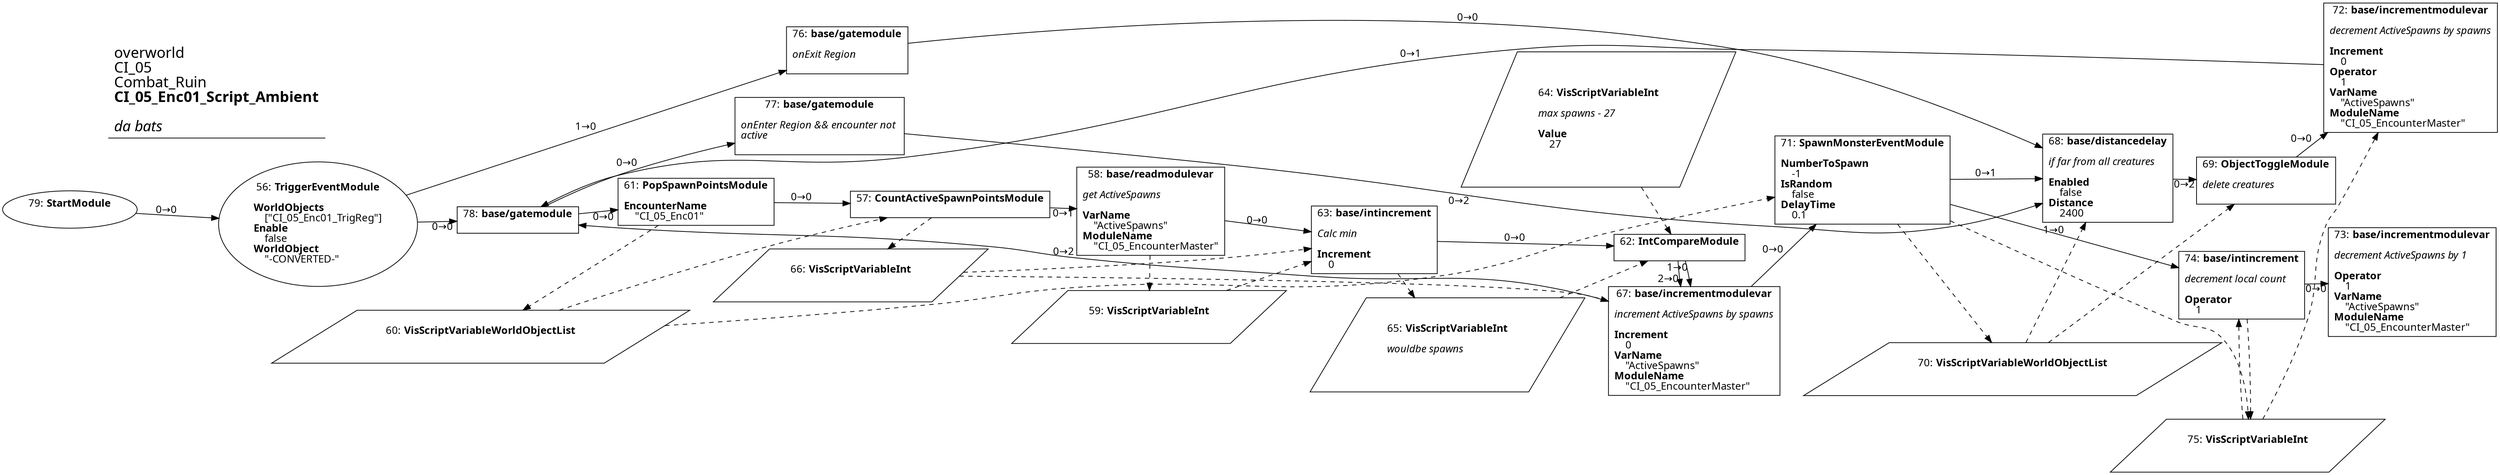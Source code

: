 digraph {
    layout = fdp;
    overlap = prism;
    sep = "+16";
    splines = spline;

    node [ shape = box ];

    graph [ fontname = "Segoe UI" ];
    node [ fontname = "Segoe UI" ];
    edge [ fontname = "Segoe UI" ];

    56 [ label = <56: <b>TriggerEventModule</b><br/><br/><b>WorldObjects</b><br align="left"/>    [&quot;CI_05_Enc01_TrigReg&quot;]<br align="left"/><b>Enable</b><br align="left"/>    false<br align="left"/><b>WorldObject</b><br align="left"/>    &quot;-CONVERTED-&quot;<br align="left"/>> ];
    56 [ shape = oval ]
    56 [ pos = "-0.503,-1.886!" ];
    56 -> 78 [ label = "0→0" ];
    56 -> 76 [ label = "1→0" ];

    57 [ label = <57: <b>CountActiveSpawnPointsModule</b><br/><br/>> ];
    57 [ pos = "0.171,-1.8850001!" ];
    57 -> 58 [ label = "0→1" ];
    60 -> 57 [ style = dashed ];
    57 -> 66 [ style = dashed ];

    58 [ label = <58: <b>base/readmodulevar</b><br/><br/><i>get ActiveSpawns<br align="left"/></i><br align="left"/><b>VarName</b><br align="left"/>    &quot;ActiveSpawns&quot;<br align="left"/><b>ModuleName</b><br align="left"/>    &quot;CI_05_EncounterMaster&quot;<br align="left"/>> ];
    58 [ pos = "0.44300002,-1.8820001!" ];
    58 -> 63 [ label = "0→0" ];
    58 -> 59 [ style = dashed ];

    59 [ label = <59: <b>VisScriptVariableInt</b><br/><br/>> ];
    59 [ shape = parallelogram ]
    59 [ pos = "0.44400004,-2.0140002!" ];

    60 [ label = <60: <b>VisScriptVariableWorldObjectList</b><br/><br/>> ];
    60 [ shape = parallelogram ]
    60 [ pos = "-0.059000004,-2.013!" ];

    61 [ label = <61: <b>PopSpawnPointsModule</b><br/><br/><b>EncounterName</b><br align="left"/>    &quot;CI_05_Enc01&quot;<br align="left"/>> ];
    61 [ pos = "-0.063,-1.8840001!" ];
    61 -> 57 [ label = "0→0" ];
    61 -> 60 [ style = dashed ];

    62 [ label = <62: <b>IntCompareModule</b><br/><br/>> ];
    62 [ pos = "0.89500004,-1.8820001!" ];
    62 -> 67 [ label = "1→0" ];
    62 -> 67 [ label = "2→0" ];
    64 -> 62 [ style = dashed ];
    65 -> 62 [ style = dashed ];

    63 [ label = <63: <b>base/intincrement</b><br/><br/><i>Calc min<br align="left"/></i><br align="left"/><b>Increment</b><br align="left"/>    0<br align="left"/>> ];
    63 [ pos = "0.68700004,-1.8820001!" ];
    63 -> 62 [ label = "0→0" ];
    63 -> 65 [ style = dashed ];
    66 -> 63 [ style = dashed ];
    59 -> 63 [ style = dashed ];

    64 [ label = <64: <b>VisScriptVariableInt</b><br/><br/><i>max spawns - 27<br align="left"/></i><br align="left"/><b>Value</b><br align="left"/>    27<br align="left"/>> ];
    64 [ shape = parallelogram ]
    64 [ pos = "0.89100003,-1.825!" ];

    65 [ label = <65: <b>VisScriptVariableInt</b><br/><br/><i>wouldbe spawns<br align="left"/></i><br align="left"/>> ];
    65 [ shape = parallelogram ]
    65 [ pos = "0.69100004,-2.028!" ];

    66 [ label = <66: <b>VisScriptVariableInt</b><br/><br/>> ];
    66 [ shape = parallelogram ]
    66 [ pos = "0.18100001,-1.9870001!" ];

    67 [ label = <67: <b>base/incrementmodulevar</b><br/><br/><i>increment ActiveSpawns by spawns<br align="left"/></i><br align="left"/><b>Increment</b><br align="left"/>    0<br align="left"/><b>VarName</b><br align="left"/>    &quot;ActiveSpawns&quot;<br align="left"/><b>ModuleName</b><br align="left"/>    &quot;CI_05_EncounterMaster&quot;<br align="left"/>> ];
    67 [ pos = "1.077,-2.072!" ];
    67 -> 71 [ label = "0→0" ];
    67 -> 78 [ label = "0→2" ];
    66 -> 67 [ style = dashed ];

    68 [ label = <68: <b>base/distancedelay</b><br/><br/><i>if far from all creatures<br align="left"/></i><br align="left"/><b>Enabled</b><br align="left"/>    false<br align="left"/><b>Distance</b><br align="left"/>    2400<br align="left"/>> ];
    68 [ pos = "1.6150001,-1.876!" ];
    68 -> 69 [ label = "0→2" ];
    70 -> 68 [ style = dashed ];

    69 [ label = <69: <b>ObjectToggleModule</b><br/><br/><i>delete creatures<br align="left"/></i><br align="left"/>> ];
    69 [ pos = "1.8130001,-1.8850001!" ];
    69 -> 72 [ label = "0→0" ];
    70 -> 69 [ style = dashed ];

    70 [ label = <70: <b>VisScriptVariableWorldObjectList</b><br/><br/>> ];
    70 [ shape = parallelogram ]
    70 [ pos = "1.34,-2.111!" ];

    71 [ label = <71: <b>SpawnMonsterEventModule</b><br/><br/><b>NumberToSpawn</b><br align="left"/>    -1<br align="left"/><b>IsRandom</b><br align="left"/>    false<br align="left"/><b>DelayTime</b><br align="left"/>    0.1<br align="left"/>> ];
    71 [ pos = "1.338,-1.881!" ];
    71 -> 68 [ label = "0→1" ];
    71 -> 74 [ label = "1→0" ];
    71 -> 70 [ style = dashed ];
    71 -> 75 [ style = dashed ];
    60 -> 71 [ style = dashed ];

    72 [ label = <72: <b>base/incrementmodulevar</b><br/><br/><i>decrement ActiveSpawns by spawns<br align="left"/></i><br align="left"/><b>Increment</b><br align="left"/>    0<br align="left"/><b>Operator</b><br align="left"/>    1<br align="left"/><b>VarName</b><br align="left"/>    &quot;ActiveSpawns&quot;<br align="left"/><b>ModuleName</b><br align="left"/>    &quot;CI_05_EncounterMaster&quot;<br align="left"/>> ];
    72 [ pos = "2.033,-1.7!" ];
    72 -> 78 [ label = "0→1" ];
    75 -> 72 [ style = dashed ];

    73 [ label = <73: <b>base/incrementmodulevar</b><br/><br/><i>decrement ActiveSpawns by 1<br align="left"/></i><br align="left"/><b>Operator</b><br align="left"/>    1<br align="left"/><b>VarName</b><br align="left"/>    &quot;ActiveSpawns&quot;<br align="left"/><b>ModuleName</b><br align="left"/>    &quot;CI_05_EncounterMaster&quot;<br align="left"/>> ];
    73 [ pos = "1.845,-2.107!" ];

    74 [ label = <74: <b>base/intincrement</b><br/><br/><i>decrement local count<br align="left"/></i><br align="left"/><b>Operator</b><br align="left"/>    1<br align="left"/>> ];
    74 [ pos = "1.6270001,-2.108!" ];
    74 -> 73 [ label = "0→0" ];
    75 -> 74 [ style = dashed ];
    74 -> 75 [ style = dashed ];

    75 [ label = <75: <b>VisScriptVariableInt</b><br/><br/>> ];
    75 [ shape = parallelogram ]
    75 [ pos = "1.5500001,-2.256!" ];

    76 [ label = <76: <b>base/gatemodule</b><br/><br/><i>onExit Region<br align="left"/></i><br align="left"/>> ];
    76 [ pos = "-0.039,-1.452!" ];
    76 -> 68 [ label = "0→0" ];

    77 [ label = <77: <b>base/gatemodule</b><br/><br/><i>onEnter Region &amp;&amp; encounter not <br align="left"/>active<br align="left"/></i><br align="left"/>> ];
    77 [ pos = "-0.038000003,-1.613!" ];
    77 -> 68 [ label = "0→2" ];

    78 [ label = <78: <b>base/gatemodule</b><br/><br/>> ];
    78 [ pos = "-0.26200002,-1.8850001!" ];
    78 -> 77 [ label = "0→0" ];
    78 -> 61 [ label = "0→0" ];

    79 [ label = <79: <b>StartModule</b><br/><br/>> ];
    79 [ shape = oval ]
    79 [ pos = "-0.79700005,-1.8550001!" ];
    79 -> 56 [ label = "0→0" ];

    title [ pos = "-0.79800004,-1.4510001!" ];
    title [ shape = underline ];
    title [ label = <<font point-size="20">overworld<br align="left"/>CI_05<br align="left"/>Combat_Ruin<br align="left"/><b>CI_05_Enc01_Script_Ambient</b><br align="left"/><br/><i>da bats</i><br align="left"/></font>> ];
}
